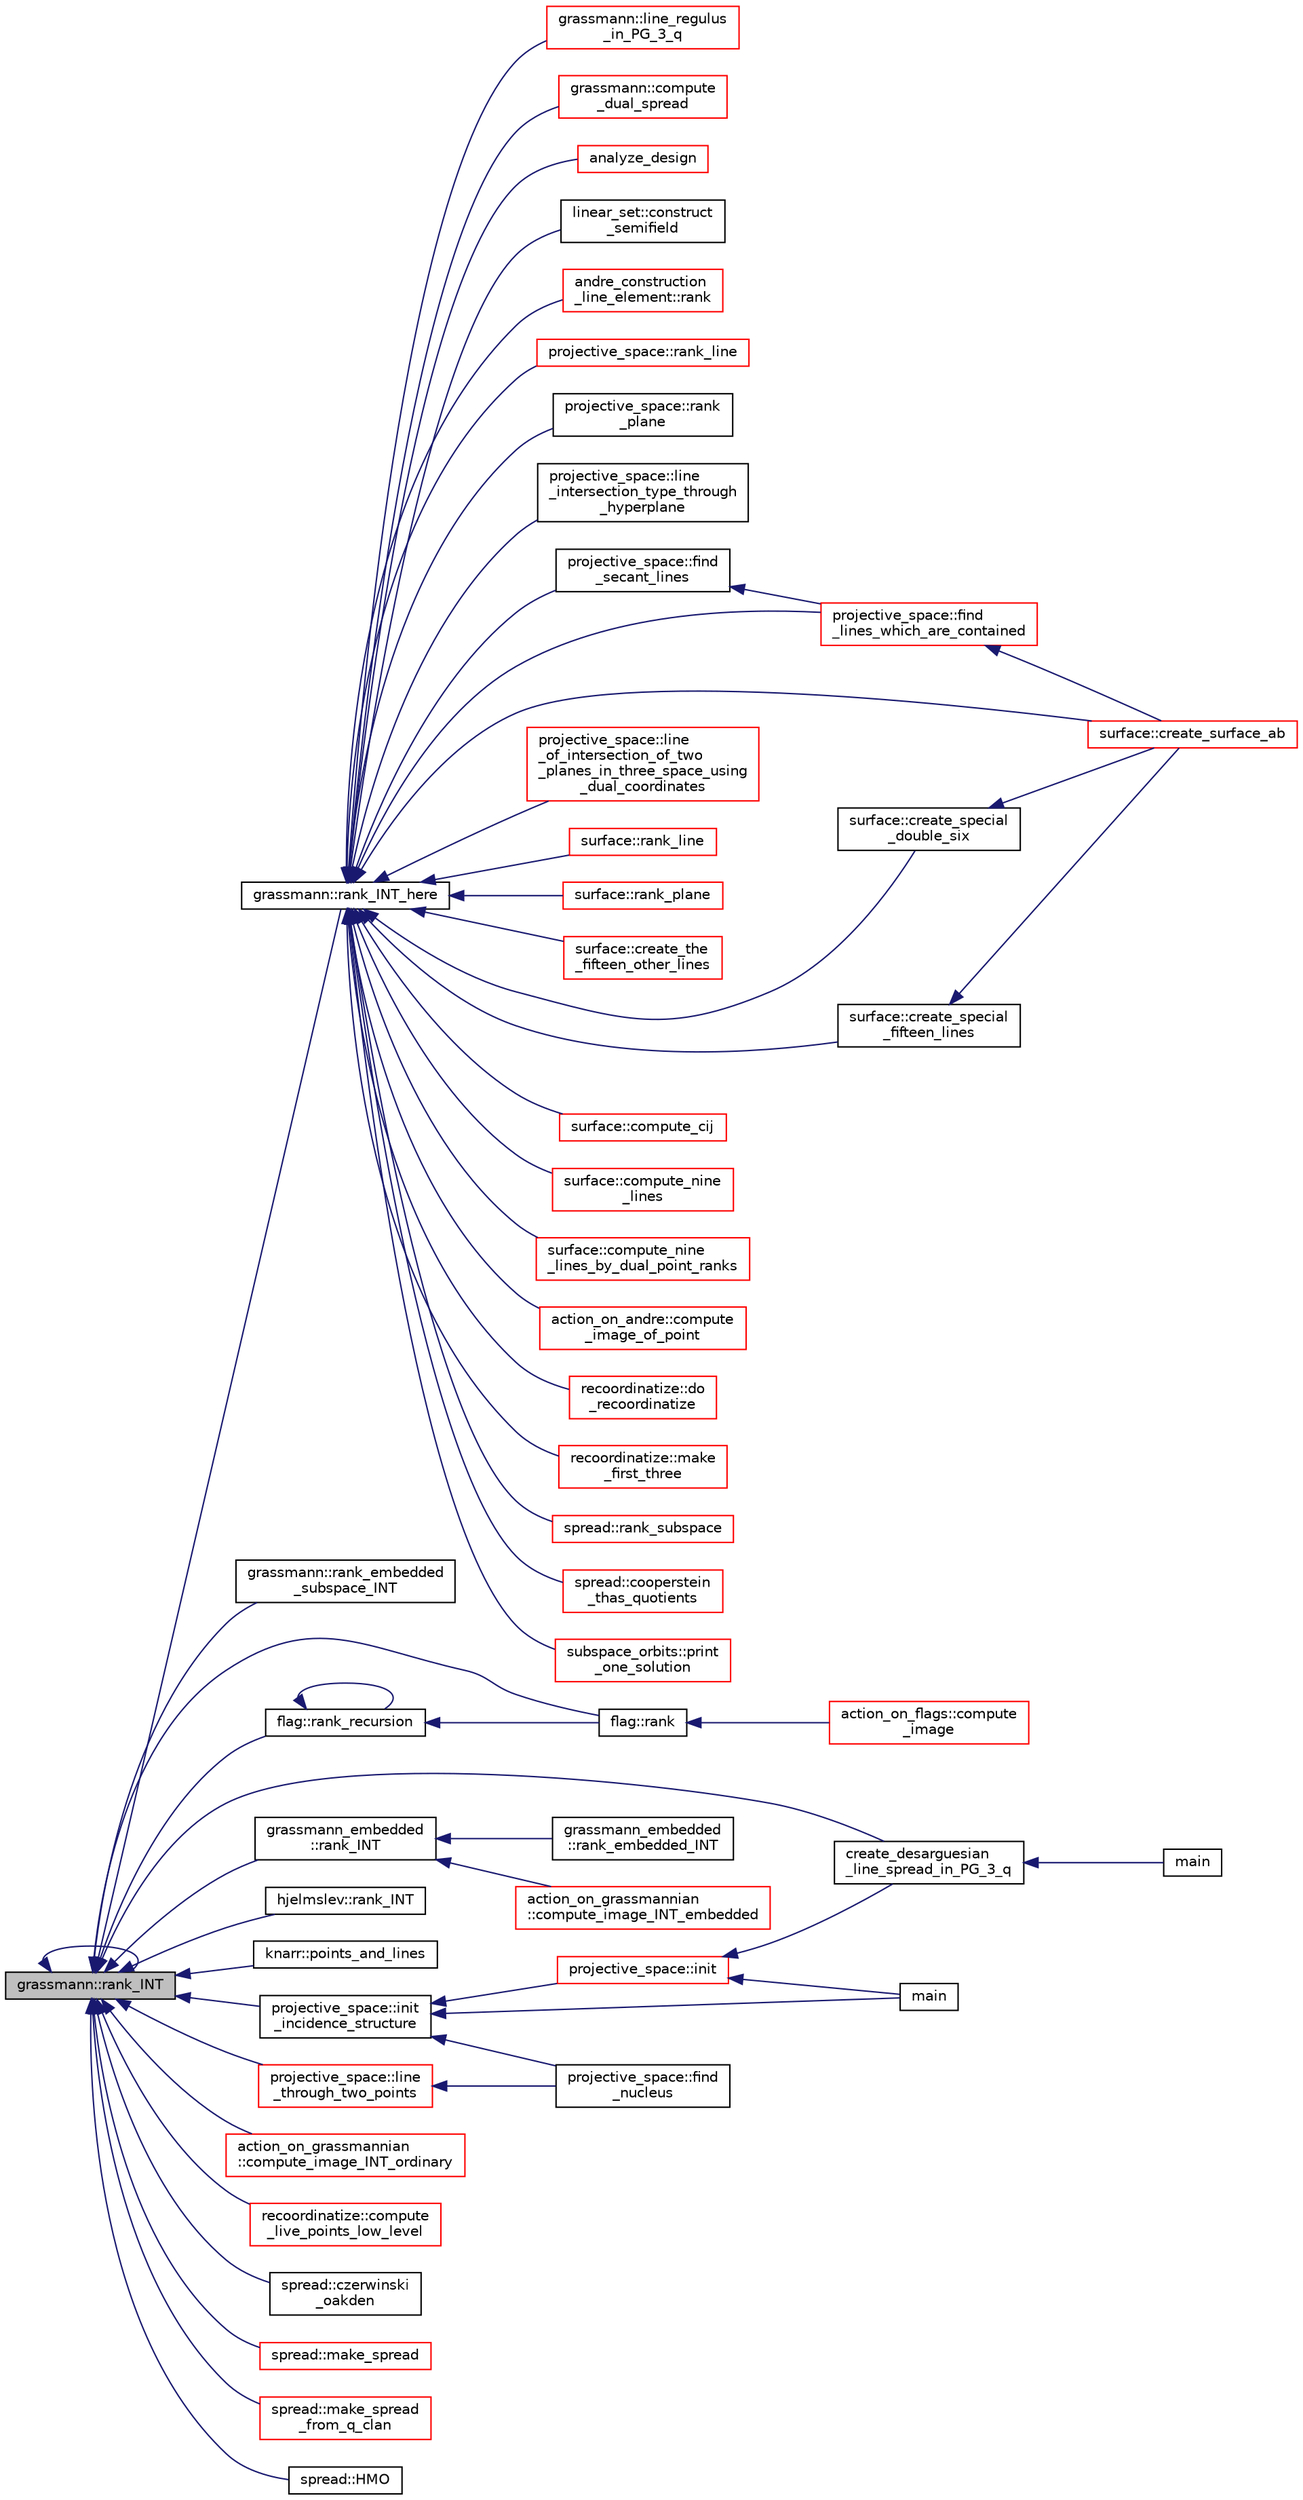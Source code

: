digraph "grassmann::rank_INT"
{
  edge [fontname="Helvetica",fontsize="10",labelfontname="Helvetica",labelfontsize="10"];
  node [fontname="Helvetica",fontsize="10",shape=record];
  rankdir="LR";
  Node608 [label="grassmann::rank_INT",height=0.2,width=0.4,color="black", fillcolor="grey75", style="filled", fontcolor="black"];
  Node608 -> Node609 [dir="back",color="midnightblue",fontsize="10",style="solid",fontname="Helvetica"];
  Node609 [label="grassmann::rank_INT_here",height=0.2,width=0.4,color="black", fillcolor="white", style="filled",URL="$df/d02/classgrassmann.html#aaeab144aec85ec523f5a4d614a86d8d7"];
  Node609 -> Node610 [dir="back",color="midnightblue",fontsize="10",style="solid",fontname="Helvetica"];
  Node610 [label="grassmann::line_regulus\l_in_PG_3_q",height=0.2,width=0.4,color="red", fillcolor="white", style="filled",URL="$df/d02/classgrassmann.html#aa18017241af3cd660d4763ff8399d1c8"];
  Node609 -> Node617 [dir="back",color="midnightblue",fontsize="10",style="solid",fontname="Helvetica"];
  Node617 [label="grassmann::compute\l_dual_spread",height=0.2,width=0.4,color="red", fillcolor="white", style="filled",URL="$df/d02/classgrassmann.html#af6fd6d1553bae5a487b7ef268e62155b"];
  Node609 -> Node619 [dir="back",color="midnightblue",fontsize="10",style="solid",fontname="Helvetica"];
  Node619 [label="analyze_design",height=0.2,width=0.4,color="red", fillcolor="white", style="filled",URL="$d8/d03/analyze__q__designs_8_c.html#aeed4daa4f8cfe6d2005bd991432a6305"];
  Node609 -> Node622 [dir="back",color="midnightblue",fontsize="10",style="solid",fontname="Helvetica"];
  Node622 [label="linear_set::construct\l_semifield",height=0.2,width=0.4,color="black", fillcolor="white", style="filled",URL="$dd/d86/classlinear__set.html#ab54b164771526ae8d687751aa2d1a9ce"];
  Node609 -> Node623 [dir="back",color="midnightblue",fontsize="10",style="solid",fontname="Helvetica"];
  Node623 [label="andre_construction\l_line_element::rank",height=0.2,width=0.4,color="red", fillcolor="white", style="filled",URL="$d6/de0/classandre__construction__line__element.html#ab2920079fa51c95a3e245a7f1a70ae66"];
  Node609 -> Node831 [dir="back",color="midnightblue",fontsize="10",style="solid",fontname="Helvetica"];
  Node831 [label="projective_space::rank_line",height=0.2,width=0.4,color="red", fillcolor="white", style="filled",URL="$d2/d17/classprojective__space.html#a13922a8a1d53b619956470bd7e0b04ab"];
  Node609 -> Node844 [dir="back",color="midnightblue",fontsize="10",style="solid",fontname="Helvetica"];
  Node844 [label="projective_space::rank\l_plane",height=0.2,width=0.4,color="black", fillcolor="white", style="filled",URL="$d2/d17/classprojective__space.html#a176d8dc08b2874862320e79109005acd"];
  Node609 -> Node845 [dir="back",color="midnightblue",fontsize="10",style="solid",fontname="Helvetica"];
  Node845 [label="projective_space::line\l_intersection_type_through\l_hyperplane",height=0.2,width=0.4,color="black", fillcolor="white", style="filled",URL="$d2/d17/classprojective__space.html#abf3cf01a1bbb77cd0296b051d86c842a"];
  Node609 -> Node846 [dir="back",color="midnightblue",fontsize="10",style="solid",fontname="Helvetica"];
  Node846 [label="projective_space::find\l_secant_lines",height=0.2,width=0.4,color="black", fillcolor="white", style="filled",URL="$d2/d17/classprojective__space.html#a0c55a77fc37bdb5ee06a33436811afde"];
  Node846 -> Node847 [dir="back",color="midnightblue",fontsize="10",style="solid",fontname="Helvetica"];
  Node847 [label="projective_space::find\l_lines_which_are_contained",height=0.2,width=0.4,color="red", fillcolor="white", style="filled",URL="$d2/d17/classprojective__space.html#a4d8db4eb359b80d73170a82b9ebe47ae"];
  Node847 -> Node848 [dir="back",color="midnightblue",fontsize="10",style="solid",fontname="Helvetica"];
  Node848 [label="surface::create_surface_ab",height=0.2,width=0.4,color="red", fillcolor="white", style="filled",URL="$d5/d88/classsurface.html#a9e0834d9fd3ea14957df1944ac40c847"];
  Node609 -> Node847 [dir="back",color="midnightblue",fontsize="10",style="solid",fontname="Helvetica"];
  Node609 -> Node854 [dir="back",color="midnightblue",fontsize="10",style="solid",fontname="Helvetica"];
  Node854 [label="projective_space::line\l_of_intersection_of_two\l_planes_in_three_space_using\l_dual_coordinates",height=0.2,width=0.4,color="red", fillcolor="white", style="filled",URL="$d2/d17/classprojective__space.html#a78bdbe289a9f502cb69b6fdaac6df61a"];
  Node609 -> Node859 [dir="back",color="midnightblue",fontsize="10",style="solid",fontname="Helvetica"];
  Node859 [label="surface::rank_line",height=0.2,width=0.4,color="red", fillcolor="white", style="filled",URL="$d5/d88/classsurface.html#aedf6471c5c53f876530a1cc8db65b5b0"];
  Node609 -> Node866 [dir="back",color="midnightblue",fontsize="10",style="solid",fontname="Helvetica"];
  Node866 [label="surface::rank_plane",height=0.2,width=0.4,color="red", fillcolor="white", style="filled",URL="$d5/d88/classsurface.html#abb51d291297b29510b2a780b1ffc6cce"];
  Node609 -> Node875 [dir="back",color="midnightblue",fontsize="10",style="solid",fontname="Helvetica"];
  Node875 [label="surface::create_the\l_fifteen_other_lines",height=0.2,width=0.4,color="red", fillcolor="white", style="filled",URL="$d5/d88/classsurface.html#acd575eb608647685ff637b14f7ce82d8"];
  Node609 -> Node878 [dir="back",color="midnightblue",fontsize="10",style="solid",fontname="Helvetica"];
  Node878 [label="surface::create_special\l_double_six",height=0.2,width=0.4,color="black", fillcolor="white", style="filled",URL="$d5/d88/classsurface.html#a3b0ad8a2c8ee8bebc531782c56161985"];
  Node878 -> Node848 [dir="back",color="midnightblue",fontsize="10",style="solid",fontname="Helvetica"];
  Node609 -> Node879 [dir="back",color="midnightblue",fontsize="10",style="solid",fontname="Helvetica"];
  Node879 [label="surface::create_special\l_fifteen_lines",height=0.2,width=0.4,color="black", fillcolor="white", style="filled",URL="$d5/d88/classsurface.html#a8017b4bd4b6558b80689021b146ae32f"];
  Node879 -> Node848 [dir="back",color="midnightblue",fontsize="10",style="solid",fontname="Helvetica"];
  Node609 -> Node880 [dir="back",color="midnightblue",fontsize="10",style="solid",fontname="Helvetica"];
  Node880 [label="surface::compute_cij",height=0.2,width=0.4,color="red", fillcolor="white", style="filled",URL="$d5/d88/classsurface.html#af0252079b6ee1d7d1aa97514ab1f2650"];
  Node609 -> Node848 [dir="back",color="midnightblue",fontsize="10",style="solid",fontname="Helvetica"];
  Node609 -> Node887 [dir="back",color="midnightblue",fontsize="10",style="solid",fontname="Helvetica"];
  Node887 [label="surface::compute_nine\l_lines",height=0.2,width=0.4,color="red", fillcolor="white", style="filled",URL="$d5/d88/classsurface.html#a40ea6e0f443770fb5cb766a2ef20b878"];
  Node609 -> Node889 [dir="back",color="midnightblue",fontsize="10",style="solid",fontname="Helvetica"];
  Node889 [label="surface::compute_nine\l_lines_by_dual_point_ranks",height=0.2,width=0.4,color="red", fillcolor="white", style="filled",URL="$d5/d88/classsurface.html#aa83b3b78278e3a0846e188a7694beb17"];
  Node609 -> Node891 [dir="back",color="midnightblue",fontsize="10",style="solid",fontname="Helvetica"];
  Node891 [label="action_on_andre::compute\l_image_of_point",height=0.2,width=0.4,color="red", fillcolor="white", style="filled",URL="$da/d32/classaction__on__andre.html#a81a54e6434b63463b9389f700136dea3"];
  Node609 -> Node892 [dir="back",color="midnightblue",fontsize="10",style="solid",fontname="Helvetica"];
  Node892 [label="recoordinatize::do\l_recoordinatize",height=0.2,width=0.4,color="red", fillcolor="white", style="filled",URL="$d3/d3c/classrecoordinatize.html#ae667d36625d30c780af10da96e26ab04"];
  Node609 -> Node893 [dir="back",color="midnightblue",fontsize="10",style="solid",fontname="Helvetica"];
  Node893 [label="recoordinatize::make\l_first_three",height=0.2,width=0.4,color="red", fillcolor="white", style="filled",URL="$d3/d3c/classrecoordinatize.html#ad84ccf8f6e33a887fbd460b87df278bd"];
  Node609 -> Node895 [dir="back",color="midnightblue",fontsize="10",style="solid",fontname="Helvetica"];
  Node895 [label="spread::rank_subspace",height=0.2,width=0.4,color="red", fillcolor="white", style="filled",URL="$da/dc1/classspread.html#ab7b6e39af1ed719b13dcd5ec7e2c426c"];
  Node609 -> Node897 [dir="back",color="midnightblue",fontsize="10",style="solid",fontname="Helvetica"];
  Node897 [label="spread::cooperstein\l_thas_quotients",height=0.2,width=0.4,color="red", fillcolor="white", style="filled",URL="$da/dc1/classspread.html#abba98e1f22f9a1a00823774307f29bef"];
  Node609 -> Node817 [dir="back",color="midnightblue",fontsize="10",style="solid",fontname="Helvetica"];
  Node817 [label="subspace_orbits::print\l_one_solution",height=0.2,width=0.4,color="red", fillcolor="white", style="filled",URL="$d2/d9f/classsubspace__orbits.html#a9047cdfdfc64339f714ffe5e12a4b35f"];
  Node608 -> Node899 [dir="back",color="midnightblue",fontsize="10",style="solid",fontname="Helvetica"];
  Node899 [label="grassmann::rank_embedded\l_subspace_INT",height=0.2,width=0.4,color="black", fillcolor="white", style="filled",URL="$df/d02/classgrassmann.html#a97eaf2d9324f71cbdfa09b67aaaaf6c1"];
  Node608 -> Node608 [dir="back",color="midnightblue",fontsize="10",style="solid",fontname="Helvetica"];
  Node608 -> Node900 [dir="back",color="midnightblue",fontsize="10",style="solid",fontname="Helvetica"];
  Node900 [label="flag::rank",height=0.2,width=0.4,color="black", fillcolor="white", style="filled",URL="$d8/d06/classflag.html#ae4c705cfd1fbab331edfad846879fdb9"];
  Node900 -> Node901 [dir="back",color="midnightblue",fontsize="10",style="solid",fontname="Helvetica"];
  Node901 [label="action_on_flags::compute\l_image",height=0.2,width=0.4,color="red", fillcolor="white", style="filled",URL="$dd/dc4/classaction__on__flags.html#a64570f1e5af9e1767802941da51cd6b5"];
  Node608 -> Node902 [dir="back",color="midnightblue",fontsize="10",style="solid",fontname="Helvetica"];
  Node902 [label="flag::rank_recursion",height=0.2,width=0.4,color="black", fillcolor="white", style="filled",URL="$d8/d06/classflag.html#af799f2e8ddaaa51080651f9fc8d46fb3"];
  Node902 -> Node900 [dir="back",color="midnightblue",fontsize="10",style="solid",fontname="Helvetica"];
  Node902 -> Node902 [dir="back",color="midnightblue",fontsize="10",style="solid",fontname="Helvetica"];
  Node608 -> Node903 [dir="back",color="midnightblue",fontsize="10",style="solid",fontname="Helvetica"];
  Node903 [label="create_desarguesian\l_line_spread_in_PG_3_q",height=0.2,width=0.4,color="black", fillcolor="white", style="filled",URL="$d4/d67/geometry_8h.html#a7d62d5ebe3c87e548f9e7bbd3eeebfac"];
  Node903 -> Node904 [dir="back",color="midnightblue",fontsize="10",style="solid",fontname="Helvetica"];
  Node904 [label="main",height=0.2,width=0.4,color="black", fillcolor="white", style="filled",URL="$d4/d6e/make__something_8_c.html#a217dbf8b442f20279ea00b898af96f52"];
  Node608 -> Node905 [dir="back",color="midnightblue",fontsize="10",style="solid",fontname="Helvetica"];
  Node905 [label="grassmann_embedded\l::rank_INT",height=0.2,width=0.4,color="black", fillcolor="white", style="filled",URL="$d4/dda/classgrassmann__embedded.html#a6f7074d4d7351b21a0142a9c5071ed5e"];
  Node905 -> Node906 [dir="back",color="midnightblue",fontsize="10",style="solid",fontname="Helvetica"];
  Node906 [label="grassmann_embedded\l::rank_embedded_INT",height=0.2,width=0.4,color="black", fillcolor="white", style="filled",URL="$d4/dda/classgrassmann__embedded.html#a3fa211e920ee8b5009c0b57943742995"];
  Node905 -> Node907 [dir="back",color="midnightblue",fontsize="10",style="solid",fontname="Helvetica"];
  Node907 [label="action_on_grassmannian\l::compute_image_INT_embedded",height=0.2,width=0.4,color="red", fillcolor="white", style="filled",URL="$d9/ddf/classaction__on__grassmannian.html#a908326fb7f7f50abca9d91de288af660"];
  Node608 -> Node910 [dir="back",color="midnightblue",fontsize="10",style="solid",fontname="Helvetica"];
  Node910 [label="hjelmslev::rank_INT",height=0.2,width=0.4,color="black", fillcolor="white", style="filled",URL="$d3/d21/classhjelmslev.html#a3553bea3124db20b561f1e8340250edd"];
  Node608 -> Node911 [dir="back",color="midnightblue",fontsize="10",style="solid",fontname="Helvetica"];
  Node911 [label="knarr::points_and_lines",height=0.2,width=0.4,color="black", fillcolor="white", style="filled",URL="$d7/de5/classknarr.html#abb50a19df35495d508b0cb127d4eb908"];
  Node608 -> Node912 [dir="back",color="midnightblue",fontsize="10",style="solid",fontname="Helvetica"];
  Node912 [label="projective_space::init\l_incidence_structure",height=0.2,width=0.4,color="black", fillcolor="white", style="filled",URL="$d2/d17/classprojective__space.html#a1e59490325e045cc52674a3706780aed"];
  Node912 -> Node913 [dir="back",color="midnightblue",fontsize="10",style="solid",fontname="Helvetica"];
  Node913 [label="main",height=0.2,width=0.4,color="black", fillcolor="white", style="filled",URL="$d5/d9e/arcs__orderly_8_c.html#a3c04138a5bfe5d72780bb7e82a18e627"];
  Node912 -> Node914 [dir="back",color="midnightblue",fontsize="10",style="solid",fontname="Helvetica"];
  Node914 [label="projective_space::init",height=0.2,width=0.4,color="red", fillcolor="white", style="filled",URL="$d2/d17/classprojective__space.html#a8a1efa40df92744519365f82e4740dab"];
  Node914 -> Node913 [dir="back",color="midnightblue",fontsize="10",style="solid",fontname="Helvetica"];
  Node914 -> Node903 [dir="back",color="midnightblue",fontsize="10",style="solid",fontname="Helvetica"];
  Node912 -> Node991 [dir="back",color="midnightblue",fontsize="10",style="solid",fontname="Helvetica"];
  Node991 [label="projective_space::find\l_nucleus",height=0.2,width=0.4,color="black", fillcolor="white", style="filled",URL="$d2/d17/classprojective__space.html#ab4caadd4ae0323c37cc2f26cfb1194cc"];
  Node608 -> Node992 [dir="back",color="midnightblue",fontsize="10",style="solid",fontname="Helvetica"];
  Node992 [label="projective_space::line\l_through_two_points",height=0.2,width=0.4,color="red", fillcolor="white", style="filled",URL="$d2/d17/classprojective__space.html#abbf3151422696b42f4c4b0b4090495d6"];
  Node992 -> Node991 [dir="back",color="midnightblue",fontsize="10",style="solid",fontname="Helvetica"];
  Node608 -> Node994 [dir="back",color="midnightblue",fontsize="10",style="solid",fontname="Helvetica"];
  Node994 [label="action_on_grassmannian\l::compute_image_INT_ordinary",height=0.2,width=0.4,color="red", fillcolor="white", style="filled",URL="$d9/ddf/classaction__on__grassmannian.html#a0699e1d9ac13d0d97c5d1187846e5840"];
  Node608 -> Node995 [dir="back",color="midnightblue",fontsize="10",style="solid",fontname="Helvetica"];
  Node995 [label="recoordinatize::compute\l_live_points_low_level",height=0.2,width=0.4,color="red", fillcolor="white", style="filled",URL="$d3/d3c/classrecoordinatize.html#ac87da537e6ac771351b530475278253e"];
  Node608 -> Node997 [dir="back",color="midnightblue",fontsize="10",style="solid",fontname="Helvetica"];
  Node997 [label="spread::czerwinski\l_oakden",height=0.2,width=0.4,color="black", fillcolor="white", style="filled",URL="$da/dc1/classspread.html#a7a011cd3e2112c25bf33fde07dcac848"];
  Node608 -> Node998 [dir="back",color="midnightblue",fontsize="10",style="solid",fontname="Helvetica"];
  Node998 [label="spread::make_spread",height=0.2,width=0.4,color="red", fillcolor="white", style="filled",URL="$da/dc1/classspread.html#a469ad25d04d840d4f5b4046a3266d3b2"];
  Node608 -> Node1000 [dir="back",color="midnightblue",fontsize="10",style="solid",fontname="Helvetica"];
  Node1000 [label="spread::make_spread\l_from_q_clan",height=0.2,width=0.4,color="red", fillcolor="white", style="filled",URL="$da/dc1/classspread.html#a3dcf930f3e0d9ebdead688a37cddd967"];
  Node608 -> Node1001 [dir="back",color="midnightblue",fontsize="10",style="solid",fontname="Helvetica"];
  Node1001 [label="spread::HMO",height=0.2,width=0.4,color="black", fillcolor="white", style="filled",URL="$da/dc1/classspread.html#aac9d8a67802a3e23e66eb20e419c097b"];
}
